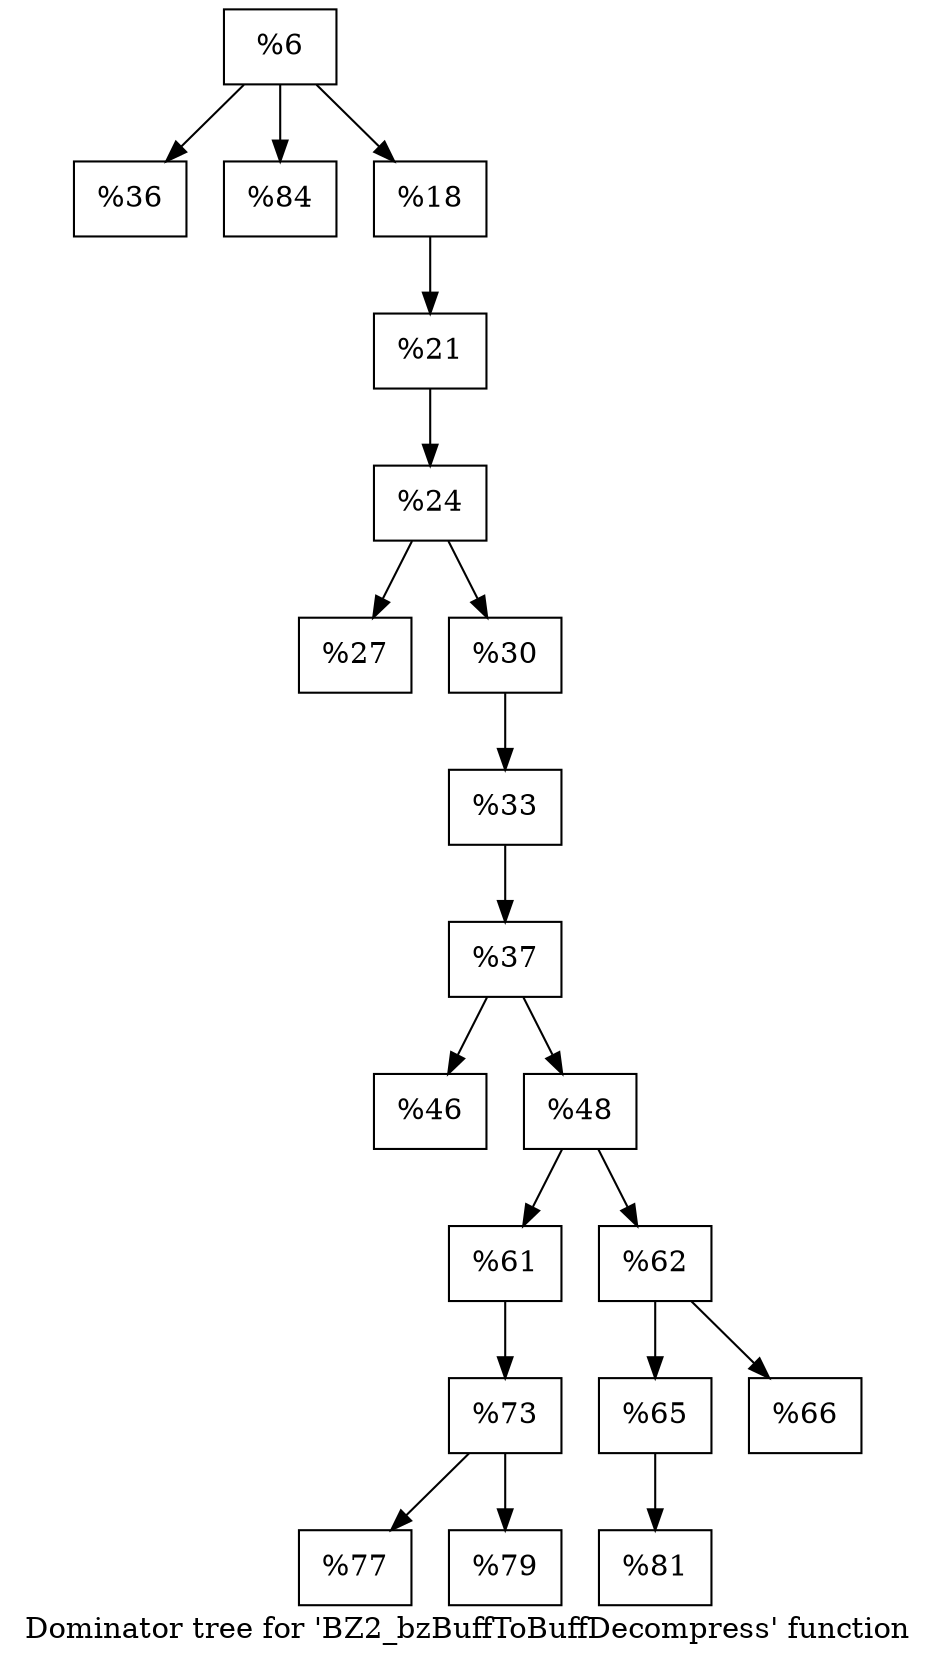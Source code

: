 digraph "Dominator tree for 'BZ2_bzBuffToBuffDecompress' function" {
	label="Dominator tree for 'BZ2_bzBuffToBuffDecompress' function";

	Node0x21aba40 [shape=record,label="{%6}"];
	Node0x21aba40 -> Node0x1f2e8d0;
	Node0x21aba40 -> Node0x1fc1ad0;
	Node0x21aba40 -> Node0x1f32b80;
	Node0x1f2e8d0 [shape=record,label="{%36}"];
	Node0x1fc1ad0 [shape=record,label="{%84}"];
	Node0x1f32b80 [shape=record,label="{%18}"];
	Node0x1f32b80 -> Node0x2106bc0;
	Node0x2106bc0 [shape=record,label="{%21}"];
	Node0x2106bc0 -> Node0x216afc0;
	Node0x216afc0 [shape=record,label="{%24}"];
	Node0x216afc0 -> Node0x2148a60;
	Node0x216afc0 -> Node0x222a500;
	Node0x2148a60 [shape=record,label="{%27}"];
	Node0x222a500 [shape=record,label="{%30}"];
	Node0x222a500 -> Node0x2124ea0;
	Node0x2124ea0 [shape=record,label="{%33}"];
	Node0x2124ea0 -> Node0x21e9e00;
	Node0x21e9e00 [shape=record,label="{%37}"];
	Node0x21e9e00 -> Node0x1fc0970;
	Node0x21e9e00 -> Node0x217e340;
	Node0x1fc0970 [shape=record,label="{%46}"];
	Node0x217e340 [shape=record,label="{%48}"];
	Node0x217e340 -> Node0x21821a0;
	Node0x217e340 -> Node0x2214610;
	Node0x21821a0 [shape=record,label="{%61}"];
	Node0x21821a0 -> Node0x1f2dc80;
	Node0x1f2dc80 [shape=record,label="{%73}"];
	Node0x1f2dc80 -> Node0x21469b0;
	Node0x1f2dc80 -> Node0x215be50;
	Node0x21469b0 [shape=record,label="{%77}"];
	Node0x215be50 [shape=record,label="{%79}"];
	Node0x2214610 [shape=record,label="{%62}"];
	Node0x2214610 -> Node0x212c590;
	Node0x2214610 -> Node0x2215ae0;
	Node0x212c590 [shape=record,label="{%65}"];
	Node0x212c590 -> Node0x1fbd5a0;
	Node0x1fbd5a0 [shape=record,label="{%81}"];
	Node0x2215ae0 [shape=record,label="{%66}"];
}
